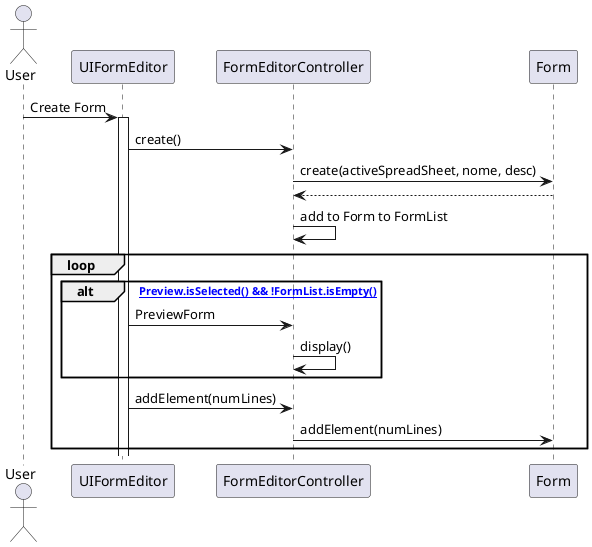 @startuml doc-files/macros07_01_design2.png

actor User
participant "UIFormEditor" as UIFE
participant "FormEditorController" as FEC
participant "Form" as F
  

 User -> UIFE: Create Form
activate UIFE
UIFE -> FEC: create()
FEC -> F : create(activeSpreadSheet, nome, desc)
F --> FEC
FEC -> FEC : add to Form to FormList

loop

alt [if Preview.isSelected() && !FormList.isEmpty()]
UIFE -> FEC : PreviewForm
FEC -> FEC : display()
end

UIFE -> FEC: addElement(numLines)
FEC -> F : addElement(numLines)


end

@enduml